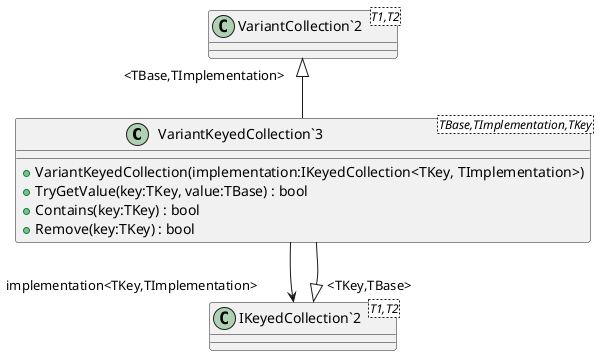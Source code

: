 @startuml
class "VariantKeyedCollection`3"<TBase,TImplementation,TKey> {
    + VariantKeyedCollection(implementation:IKeyedCollection<TKey, TImplementation>)
    + TryGetValue(key:TKey, value:TBase) : bool
    + Contains(key:TKey) : bool
    + Remove(key:TKey) : bool
}
class "VariantCollection`2"<T1,T2> {
}
class "IKeyedCollection`2"<T1,T2> {
}
"VariantCollection`2" "<TBase,TImplementation>" <|-- "VariantKeyedCollection`3"
"IKeyedCollection`2" "<TKey,TBase>" <|-- "VariantKeyedCollection`3"
"VariantKeyedCollection`3" --> "implementation<TKey,TImplementation>" "IKeyedCollection`2"
@enduml
